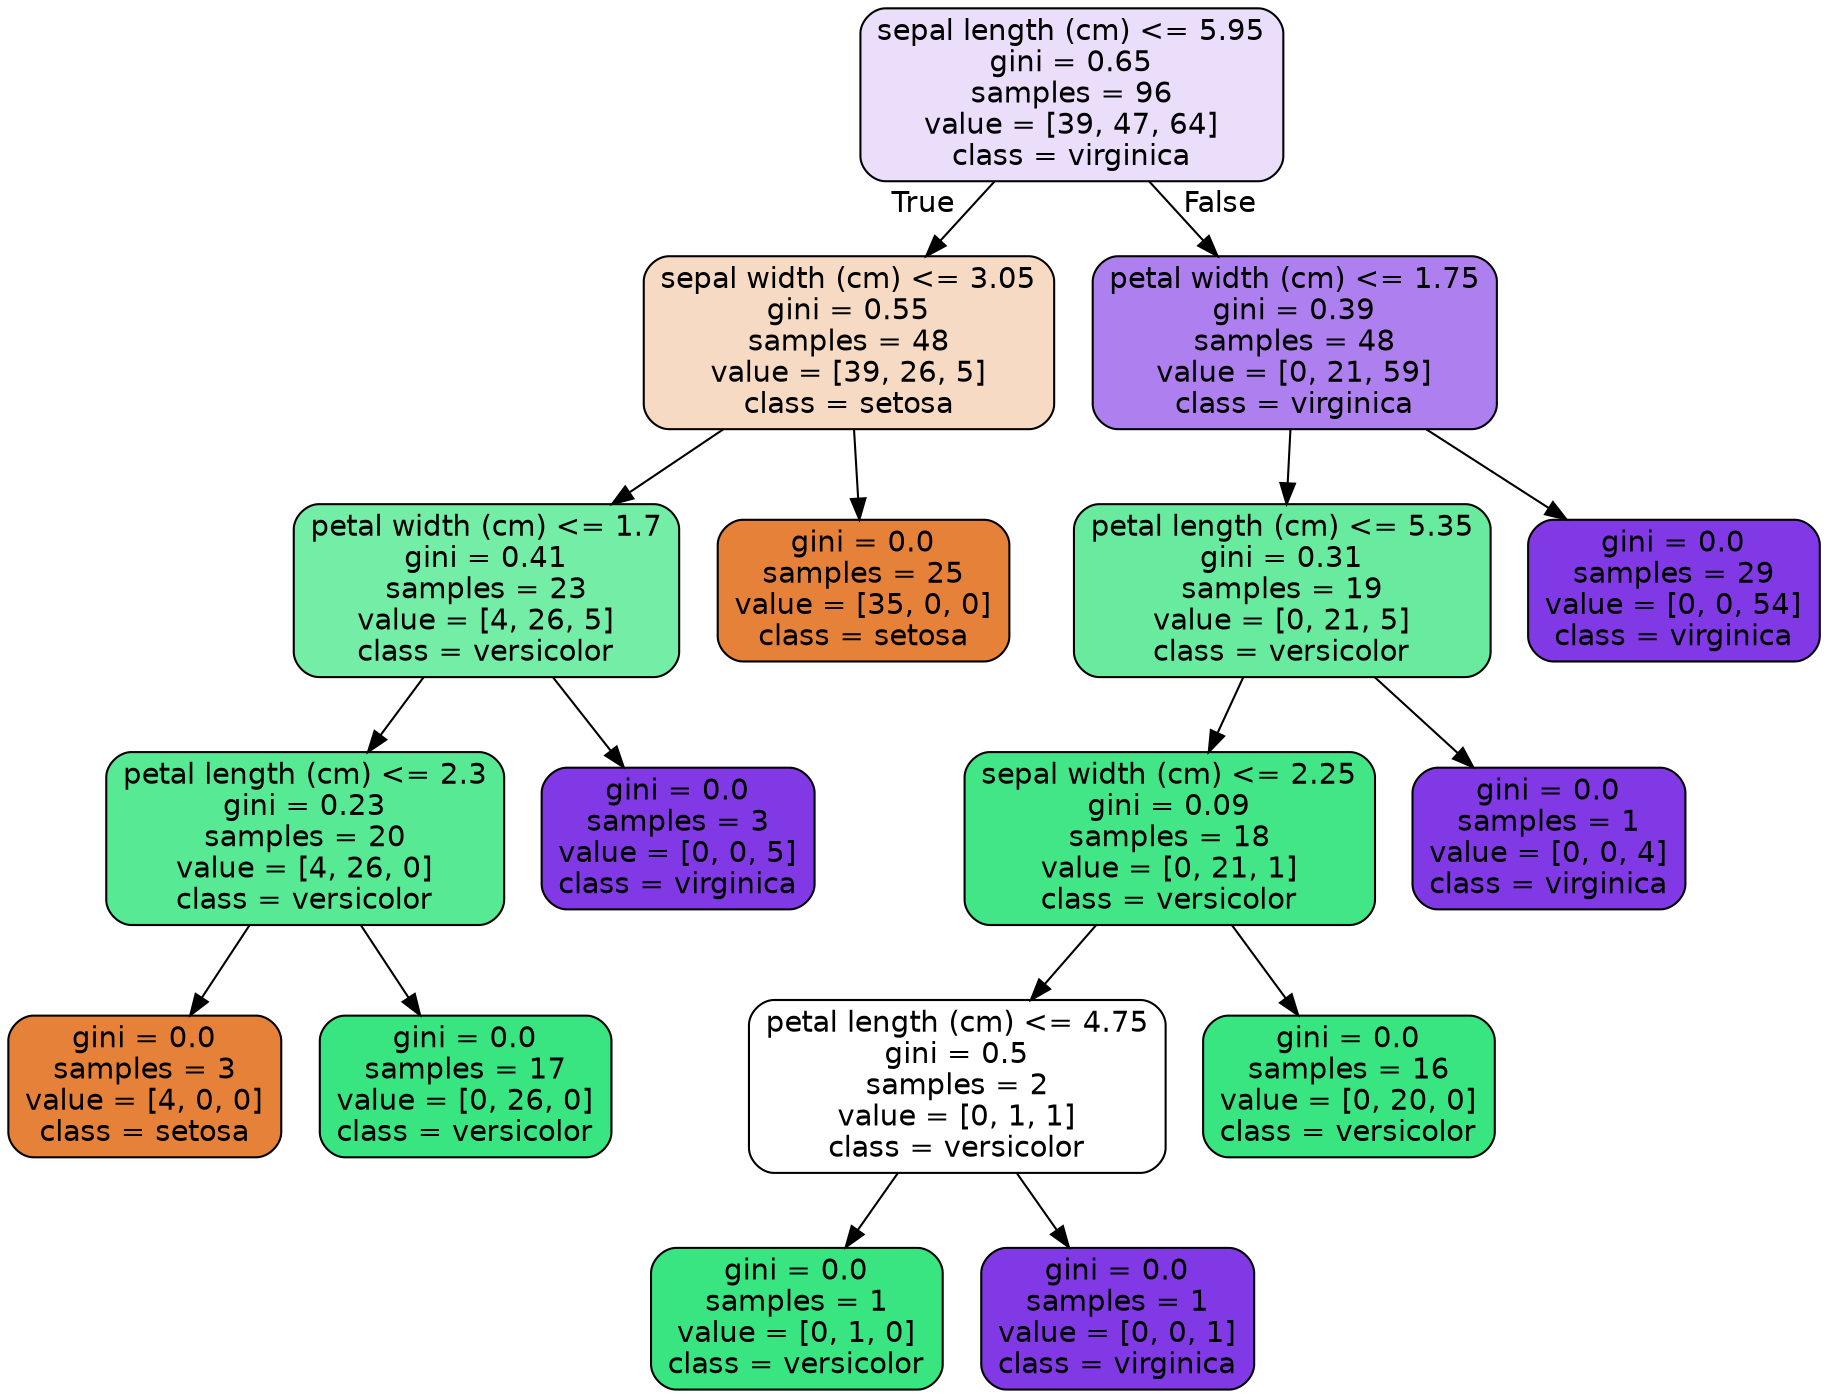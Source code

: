 digraph Tree {
node [shape=box, style="filled, rounded", color="black", fontname="helvetica"] ;
edge [fontname="helvetica"] ;
0 [label="sepal length (cm) <= 5.95\ngini = 0.65\nsamples = 96\nvalue = [39, 47, 64]\nclass = virginica", fillcolor="#eadefb"] ;
1 [label="sepal width (cm) <= 3.05\ngini = 0.55\nsamples = 48\nvalue = [39, 26, 5]\nclass = setosa", fillcolor="#f7dac4"] ;
0 -> 1 [labeldistance=2.5, labelangle=45, headlabel="True"] ;
2 [label="petal width (cm) <= 1.7\ngini = 0.41\nsamples = 23\nvalue = [4, 26, 5]\nclass = versicolor", fillcolor="#74eda7"] ;
1 -> 2 ;
3 [label="petal length (cm) <= 2.3\ngini = 0.23\nsamples = 20\nvalue = [4, 26, 0]\nclass = versicolor", fillcolor="#57e994"] ;
2 -> 3 ;
4 [label="gini = 0.0\nsamples = 3\nvalue = [4, 0, 0]\nclass = setosa", fillcolor="#e58139"] ;
3 -> 4 ;
5 [label="gini = 0.0\nsamples = 17\nvalue = [0, 26, 0]\nclass = versicolor", fillcolor="#39e581"] ;
3 -> 5 ;
6 [label="gini = 0.0\nsamples = 3\nvalue = [0, 0, 5]\nclass = virginica", fillcolor="#8139e5"] ;
2 -> 6 ;
7 [label="gini = 0.0\nsamples = 25\nvalue = [35, 0, 0]\nclass = setosa", fillcolor="#e58139"] ;
1 -> 7 ;
8 [label="petal width (cm) <= 1.75\ngini = 0.39\nsamples = 48\nvalue = [0, 21, 59]\nclass = virginica", fillcolor="#ae7fee"] ;
0 -> 8 [labeldistance=2.5, labelangle=-45, headlabel="False"] ;
9 [label="petal length (cm) <= 5.35\ngini = 0.31\nsamples = 19\nvalue = [0, 21, 5]\nclass = versicolor", fillcolor="#68eb9f"] ;
8 -> 9 ;
10 [label="sepal width (cm) <= 2.25\ngini = 0.09\nsamples = 18\nvalue = [0, 21, 1]\nclass = versicolor", fillcolor="#42e687"] ;
9 -> 10 ;
11 [label="petal length (cm) <= 4.75\ngini = 0.5\nsamples = 2\nvalue = [0, 1, 1]\nclass = versicolor", fillcolor="#ffffff"] ;
10 -> 11 ;
12 [label="gini = 0.0\nsamples = 1\nvalue = [0, 1, 0]\nclass = versicolor", fillcolor="#39e581"] ;
11 -> 12 ;
13 [label="gini = 0.0\nsamples = 1\nvalue = [0, 0, 1]\nclass = virginica", fillcolor="#8139e5"] ;
11 -> 13 ;
14 [label="gini = 0.0\nsamples = 16\nvalue = [0, 20, 0]\nclass = versicolor", fillcolor="#39e581"] ;
10 -> 14 ;
15 [label="gini = 0.0\nsamples = 1\nvalue = [0, 0, 4]\nclass = virginica", fillcolor="#8139e5"] ;
9 -> 15 ;
16 [label="gini = 0.0\nsamples = 29\nvalue = [0, 0, 54]\nclass = virginica", fillcolor="#8139e5"] ;
8 -> 16 ;
}